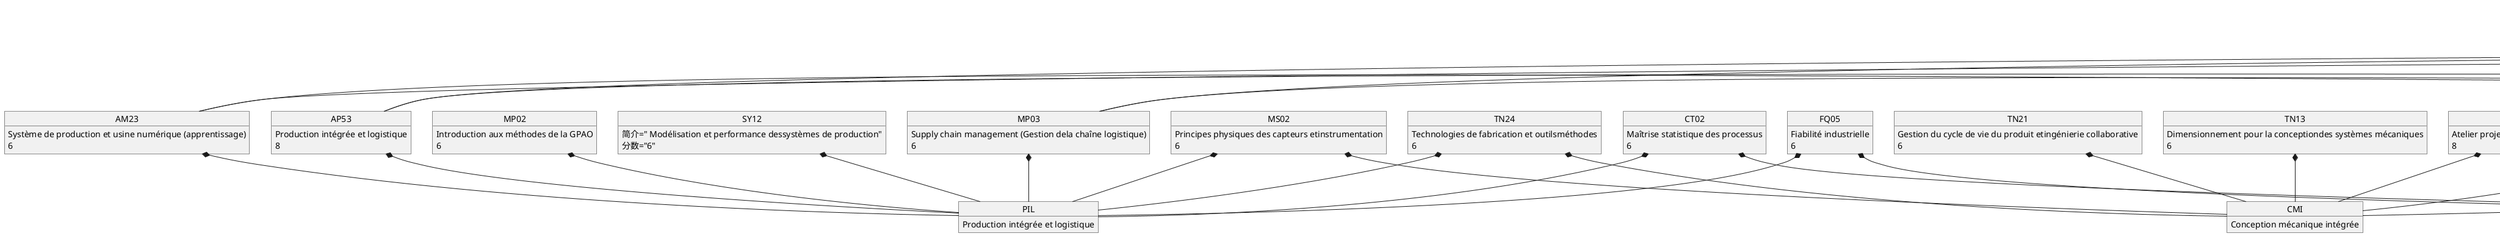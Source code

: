 @startuml Profils spécifiques des filières mécanique
' Classe
object TM {
    Techniques et Méthodes
}

object CS {
    Connaissances scientifiques
}

object Printemps
object Automne

' Filières
object AVI {
    Acoustique et vibrations pour l'ingénieur
}

object CMI {
    Conception mécanique intégrée
}

object FQI {
    Fiabilité et qualité industrielle
}

object IDI {
    Ingénierie du design industriel
}

object MARS {
    Mécatronique, actionneurs, robotisation et systèmes
}

object MIT {
    Matériaux et innovation technologique
}

object PIL {
    Production intégrée et logistique
}

object SIM {
    Simulation pour l’ingénierie mécanique
}

object MPI {
    Management de projets innovants
}

'UVs
object AM23 {
    Système de production et usine numérique (apprentissage)
    6
}

object AP51 {
    Atelier projet conception mécaniqueintégrée
    8
}

object AP52 {
    Modélisation - optimisation desproduits et structures
    8
}



object AP53 {
    Production intégrée et logistique
    8
}

object CF04 {
    Mécanique des fluides numérique etcouplages multiphysiques
    6

}

object DI04 {
    Design packaging
    6

}

object DI08 {
    Design industriel et création deproduits
    6

}

object EG01 {
    Ergonomie
    6

}

object FQ03 {
    Conception robuste et plansd'expériences
    6

}

object FQ07 {
    Stratégie de maintenance industrielle
    6

}

object GE38 {
    Management et outils d'aide à lacréativité industrielle et à l'innovation
    6

}

object GE39 {
    Management et marketing del'innovation
    6

}

object GE40 {
    Management de projets
    6

}

object MC02 {
    Entraînements électriques à vitessevariable
    6

}

object MC06 {
    Modélisation, dimensionnement,réglages d'axes électromécaniques
    6

}

object MC08 {
    Ingénierie robotique et actionneursélectriques
    6

}

object MP03 {
    Supply chain management (Gestion dela chaîne logistique)
    6

}

object MQ05 {
    Tribologie
    6

}

object MQ07 {
    Matériaux pour applications hautestempératures
    6

}

object MQ12 {
    Choix des matériaux et des procédés
    6

}

object MQ13 {
    Matériaux composites
    6

}

object MQ16 {
    Éléments finis pour la modélisation decrash et l'analyse d'impacts
    6

}

object MS03 {
    Atelier projet en acoustique etvibrations
    6

}

object PR00 {
    Réalisation de projet
    5

}

object PS12 {
    Acoustique des salles : matériaux etmodélisation
    6

}

object PS13 {
    Simulation numérique envibroacoustique
    6

}

object TN08 {
    Dessin de communication
    6

}

object TN14 {
    Commande hydraulique de puissance
    6

}

object TN21 {
    Gestion du cycle de vie du produit etingénierie collaborative
    6

}

object TX00 {
    Étude expérimentale
    5

}

'Printemps 2020  - Connaissances scientifiques
object MC01 {
    Machines électriques
    6

}

object PS05 {
    Acoustique physique : sourcessonores et propagation
    6

}

object SY09 {
    Analyse de données et data mining
    6

}

'Printemps 2020  - Techniques et Méthodes
object BM08 {
    Modélisation des systèmes biomécaniques
    5

}

object BZ08 {
    Modélisation des systèmes biomécaniques
    5

}

object CT02 {
    Maîtrise statistique des processus
    6

}

object DI03 {
    Conception formelle des produits
    6

}

object DI06 {
    Analyse des produits deconsommation
    6

}

object EG01 {
    Ergonomie
    6

}

object EN14 {
    Fonctions électroniques pourl'ingénieur
    6

}

object FQ05 {
    Fiabilité industrielle
    6

}

object GE38 {
    Management et outils d'aide à lacréativité industrielle et à l'innovation
    6

}

object GE39 {
    Management et marketing del'innovation
    6

}

object MC07 {
    Électronique de puissance
    6

}

object MP02 {
    Introduction aux méthodes de la GPAO
    6

}

object MQ04 {
    Polymères
    6

}

object MQ08 {
    Élaboration et propriétés d'usage desmétaux
    6

}

object MQ10 {
    Comportement mécanique desmatériaux
    6

}

object MQ14 {
    Optimisation en mécanique
    6

}

object MQ19 {
    Dynamique des structures
    6

}

object MS02 {
    Principes physiques des capteurs etinstrumentation
    6

}

object MS03 {
    Atelier projet en acoustique etvibrations
    6

}

object NF15 {
    Microprocesseurs, interfaces etlogiciels de base
    6

}

object PR00 {
    Réalisation de projet
    5

}

object SY12 {
    简介=" Modélisation et performance dessystèmes de production"
    分数="6"

}
object TN08 {
    Dessin de communication
    6

}

object TN13 {
    Dimensionnement pour la conceptiondes systèmes mécaniques
    6

}

object TN24 {
    Technologies de fabrication et outilsméthodes
    6

}

object TX00 {
    Étude expérimentale
    5

}

'学期

Automne *-- AM23
Automne *-- AP51
Automne *-- AP52
Automne *-- AP53
Automne *-- CF04
Automne *-- DI04
Automne *-- DI08
Automne *-- EG01
Automne *-- FQ03
Automne *-- FQ07
Automne *-- GE38
Automne *-- GE39
Automne *-- GE40
Automne *-- MC02
Automne *-- MC06
Automne *-- MC08
Automne *-- MP03
Automne *-- MQ05
Automne *-- MQ07
Automne *-- MQ12
Automne *-- MQ13
Automne *-- MQ16
Automne *-- MS03
Automne *-- PR00
Automne *-- PS12
Automne *-- PS13

'种类
TM *-- AM23
TM *-- AP51
TM *-- AP52
TM *-- AP53
TM *-- CF04
TM *-- DI04
TM *-- DI08
TM *-- EG01
TM *-- FQ03
TM *-- FQ07
TM *-- GE38
TM *-- GE39
TM *-- GE40
TM *-- MC02
TM *-- MC06
TM *-- MC08
TM *-- MP03
TM *-- MQ05
TM *-- MQ07
TM *-- MQ12
TM *-- MQ13
TM *-- MQ16
TM *-- MS03
TM *-- PR00
TM *-- PS12
TM *-- PS13

'依赖关系
'AVI
MS03 *-- AVI
PS12 *-- AVI
PS13 *-- AVI
PS05 *-- AVI
MQ19 *-- AVI
MS03 *-- AVI

'CMI
AP51 *-- CMI
MQ05 *-- CMI
TN14 *-- CMI
TN21 *-- CMI
MS02 *-- CMI
TN13 *-- CMI
TN24 *-- CMI

'FQI
EG01 *-- FQI
FQ03 *-- FQI
FQ07 *-- FQI
MQ05 *-- FQI
SY09 *-- FQI
CT02 *-- FQI
EG01 *-- FQI
FQ05 *-- FQI

'IDI
DI04 *-- IDI
DI08 *-- IDI
EG01 *-- IDI
MQ12 *-- IDI
TN08 *-- IDI
DI03 *-- IDI
DI06 *-- IDI
EG01 *-- IDI
TN08 *-- IDI

'MARS
MC02 *-- MARS
MC06 *-- MARS
MC08 *-- MARS
MC01 *-- MARS
EN14 *-- MARS
MC07 *-- MARS
NF15 *-- MARS

'MIT
MQ05 *-- MIT
MQ07 *-- MIT
MQ12 *-- MIT
MQ13 *-- MIT
MQ04 *-- MIT
MQ08 *-- MIT
MQ10 *-- MIT

'MPI
TX00 *-- MPI
PR00 *-- MPI
GE39 *-- MPI
GE38 *-- MPI
TX00 *-- MPI
GE38 *-- MPI
GE39 *-- MPI
GE40 *-- MPI
PR00 *-- MPI

'PIL
AM23 *-- PIL
AP53 *-- PIL
MP03 *-- PIL
CT02 *-- PIL
FQ05 *-- PIL
MP02 *-- PIL
MS02 *-- PIL
SY12 *-- PIL
TN24 *-- PIL

'SIM
MQ19 *-- SIM
MQ14 *-- SIM
BZ08 *-- SIM
BM08 *-- SIM
MQ16 *-- SIM
MQ13 *-- SIM
CF04 *-- SIM
AP52 *-- SIM

@enduml